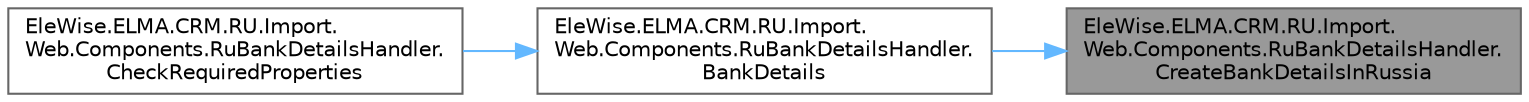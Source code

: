 digraph "EleWise.ELMA.CRM.RU.Import.Web.Components.RuBankDetailsHandler.CreateBankDetailsInRussia"
{
 // LATEX_PDF_SIZE
  bgcolor="transparent";
  edge [fontname=Helvetica,fontsize=10,labelfontname=Helvetica,labelfontsize=10];
  node [fontname=Helvetica,fontsize=10,shape=box,height=0.2,width=0.4];
  rankdir="RL";
  Node1 [id="Node000001",label="EleWise.ELMA.CRM.RU.Import.\lWeb.Components.RuBankDetailsHandler.\lCreateBankDetailsInRussia",height=0.2,width=0.4,color="gray40", fillcolor="grey60", style="filled", fontcolor="black",tooltip=" "];
  Node1 -> Node2 [id="edge1_Node000001_Node000002",dir="back",color="steelblue1",style="solid",tooltip=" "];
  Node2 [id="Node000002",label="EleWise.ELMA.CRM.RU.Import.\lWeb.Components.RuBankDetailsHandler.\lBankDetails",height=0.2,width=0.4,color="grey40", fillcolor="white", style="filled",URL="$class_ele_wise_1_1_e_l_m_a_1_1_c_r_m_1_1_r_u_1_1_import_1_1_web_1_1_components_1_1_ru_bank_details_handler.html#a5acc11c846bc6586c4f70a8b3d96ec92",tooltip=" "];
  Node2 -> Node3 [id="edge2_Node000002_Node000003",dir="back",color="steelblue1",style="solid",tooltip=" "];
  Node3 [id="Node000003",label="EleWise.ELMA.CRM.RU.Import.\lWeb.Components.RuBankDetailsHandler.\lCheckRequiredProperties",height=0.2,width=0.4,color="grey40", fillcolor="white", style="filled",URL="$class_ele_wise_1_1_e_l_m_a_1_1_c_r_m_1_1_r_u_1_1_import_1_1_web_1_1_components_1_1_ru_bank_details_handler.html#a5024269501fef2d18044e85c35b4077d",tooltip=" "];
}
